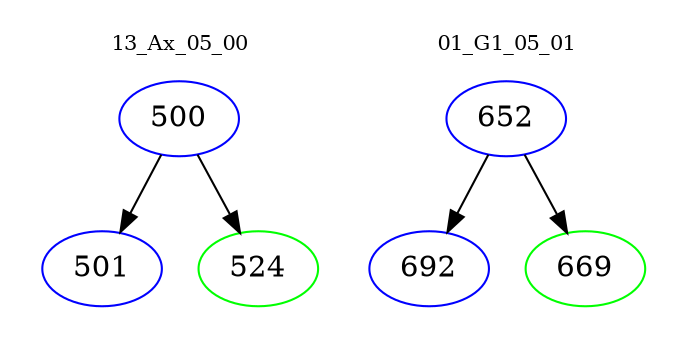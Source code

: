 digraph{
subgraph cluster_0 {
color = white
label = "13_Ax_05_00";
fontsize=10;
T0_500 [label="500", color="blue"]
T0_500 -> T0_501 [color="black"]
T0_501 [label="501", color="blue"]
T0_500 -> T0_524 [color="black"]
T0_524 [label="524", color="green"]
}
subgraph cluster_1 {
color = white
label = "01_G1_05_01";
fontsize=10;
T1_652 [label="652", color="blue"]
T1_652 -> T1_692 [color="black"]
T1_692 [label="692", color="blue"]
T1_652 -> T1_669 [color="black"]
T1_669 [label="669", color="green"]
}
}
